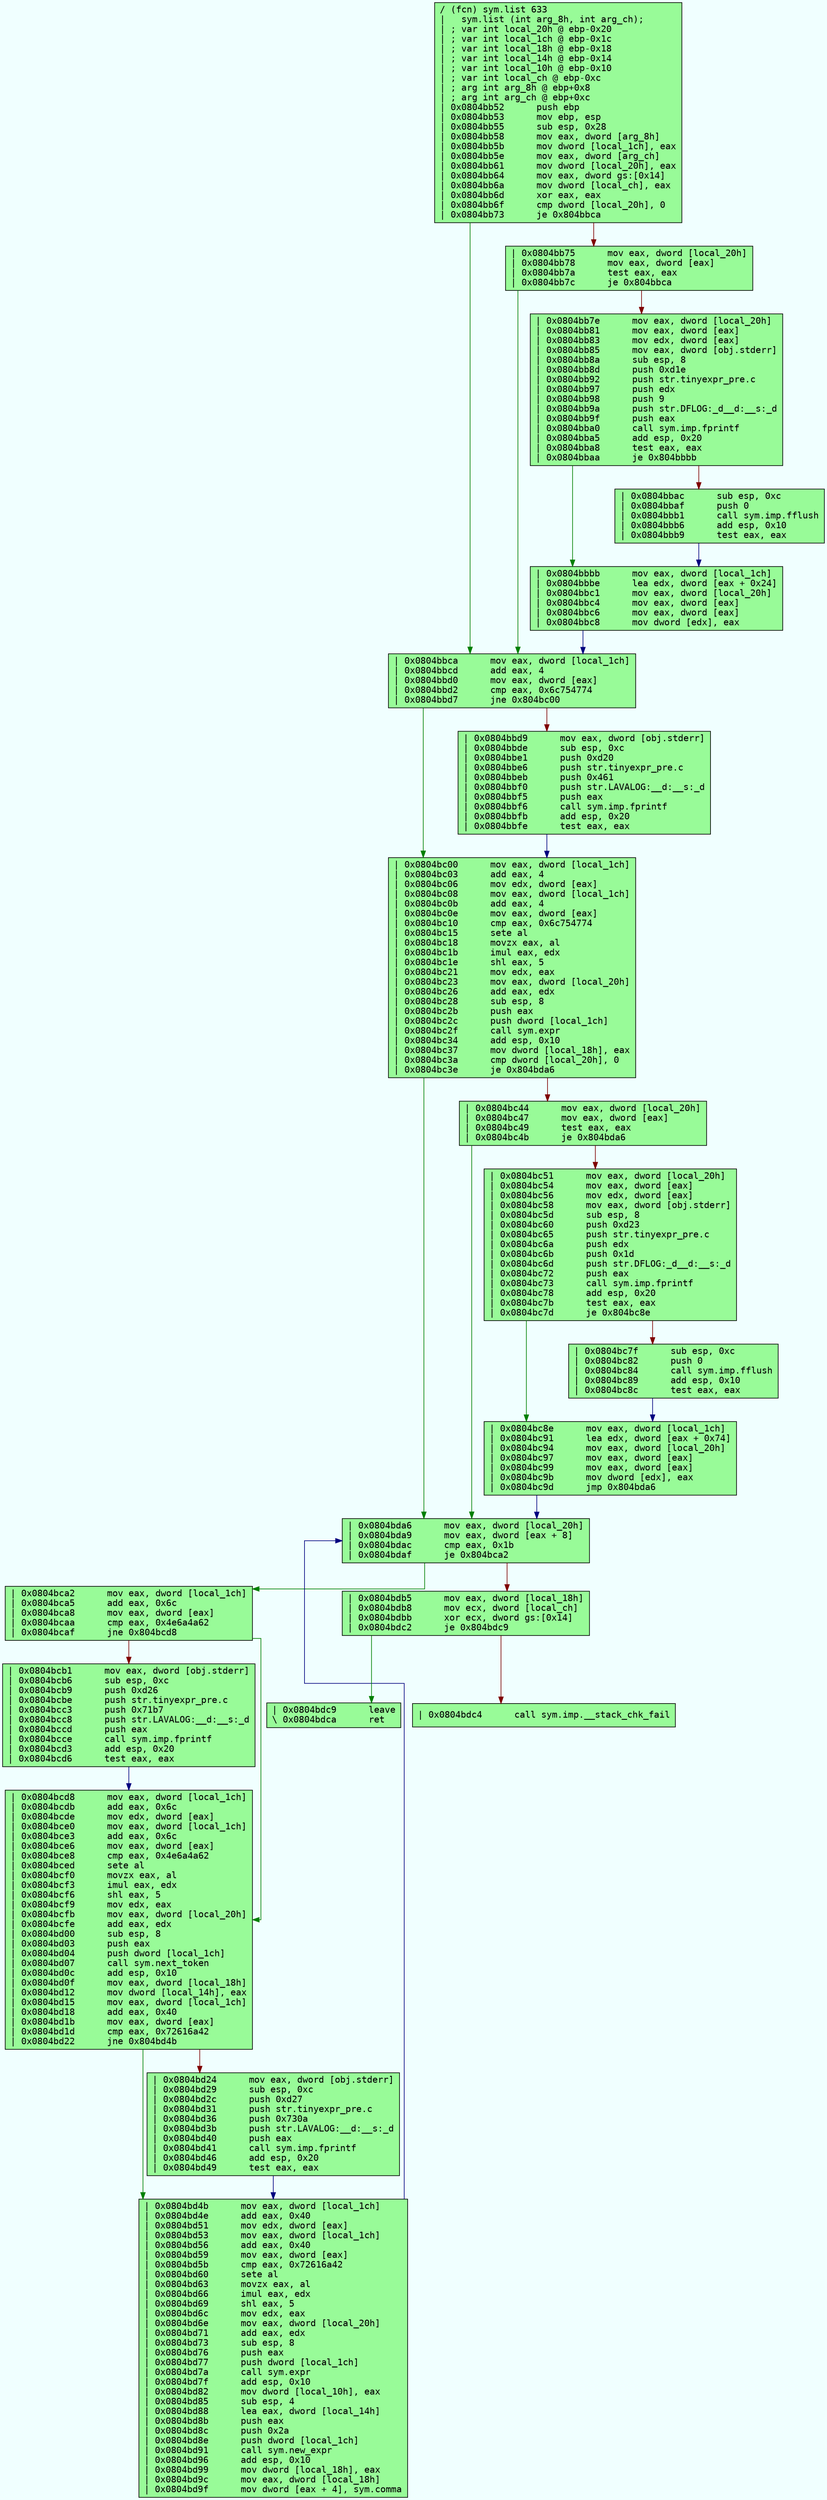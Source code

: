 digraph code {
	graph [bgcolor=azure fontsize=8 fontname="Courier" splines="ortho"];
	node [fillcolor=gray style=filled shape=box];
	edge [arrowhead="normal"];
	"0x0804bb52" -> "0x0804bbca" [color="#007f00"];
	"0x0804bb52" -> "0x0804bb75" [color="#7f0000"];
	"0x0804bb52" [URL="sym.list/0x0804bb52", fillcolor="palegreen",color="black", fontname="Courier",label="/ (fcn) sym.list 633\l|   sym.list (int arg_8h, int arg_ch);\l| ; var int local_20h @ ebp-0x20\l| ; var int local_1ch @ ebp-0x1c\l| ; var int local_18h @ ebp-0x18\l| ; var int local_14h @ ebp-0x14\l| ; var int local_10h @ ebp-0x10\l| ; var int local_ch @ ebp-0xc\l| ; arg int arg_8h @ ebp+0x8\l| ; arg int arg_ch @ ebp+0xc\l| 0x0804bb52      push ebp\l| 0x0804bb53      mov ebp, esp\l| 0x0804bb55      sub esp, 0x28\l| 0x0804bb58      mov eax, dword [arg_8h]\l| 0x0804bb5b      mov dword [local_1ch], eax\l| 0x0804bb5e      mov eax, dword [arg_ch]\l| 0x0804bb61      mov dword [local_20h], eax\l| 0x0804bb64      mov eax, dword gs:[0x14]\l| 0x0804bb6a      mov dword [local_ch], eax\l| 0x0804bb6d      xor eax, eax\l| 0x0804bb6f      cmp dword [local_20h], 0\l| 0x0804bb73      je 0x804bbca\l"]
	"0x0804bb75" -> "0x0804bbca" [color="#007f00"];
	"0x0804bb75" -> "0x0804bb7e" [color="#7f0000"];
	"0x0804bb75" [URL="sym.list/0x0804bb75", fillcolor="palegreen",color="black", fontname="Courier",label="| 0x0804bb75      mov eax, dword [local_20h]\l| 0x0804bb78      mov eax, dword [eax]\l| 0x0804bb7a      test eax, eax\l| 0x0804bb7c      je 0x804bbca\l"]
	"0x0804bb7e" -> "0x0804bbbb" [color="#007f00"];
	"0x0804bb7e" -> "0x0804bbac" [color="#7f0000"];
	"0x0804bb7e" [URL="sym.list/0x0804bb7e", fillcolor="palegreen",color="black", fontname="Courier",label="| 0x0804bb7e      mov eax, dword [local_20h]\l| 0x0804bb81      mov eax, dword [eax]\l| 0x0804bb83      mov edx, dword [eax]\l| 0x0804bb85      mov eax, dword [obj.stderr]\l| 0x0804bb8a      sub esp, 8\l| 0x0804bb8d      push 0xd1e\l| 0x0804bb92      push str.tinyexpr_pre.c\l| 0x0804bb97      push edx\l| 0x0804bb98      push 9\l| 0x0804bb9a      push str.DFLOG:_d__d:__s:_d\l| 0x0804bb9f      push eax\l| 0x0804bba0      call sym.imp.fprintf\l| 0x0804bba5      add esp, 0x20\l| 0x0804bba8      test eax, eax\l| 0x0804bbaa      je 0x804bbbb\l"]
	"0x0804bbac" -> "0x0804bbbb" [color="#00007f"];
	"0x0804bbac" [URL="sym.list/0x0804bbac", fillcolor="palegreen",color="black", fontname="Courier",label="| 0x0804bbac      sub esp, 0xc\l| 0x0804bbaf      push 0\l| 0x0804bbb1      call sym.imp.fflush\l| 0x0804bbb6      add esp, 0x10\l| 0x0804bbb9      test eax, eax\l"]
	"0x0804bbbb" -> "0x0804bbca" [color="#00007f"];
	"0x0804bbbb" [URL="sym.list/0x0804bbbb", fillcolor="palegreen",color="black", fontname="Courier",label="| 0x0804bbbb      mov eax, dword [local_1ch]\l| 0x0804bbbe      lea edx, dword [eax + 0x24]\l| 0x0804bbc1      mov eax, dword [local_20h]\l| 0x0804bbc4      mov eax, dword [eax]\l| 0x0804bbc6      mov eax, dword [eax]\l| 0x0804bbc8      mov dword [edx], eax\l"]
	"0x0804bbca" -> "0x0804bc00" [color="#007f00"];
	"0x0804bbca" -> "0x0804bbd9" [color="#7f0000"];
	"0x0804bbca" [URL="sym.list/0x0804bbca", fillcolor="palegreen",color="black", fontname="Courier",label="| 0x0804bbca      mov eax, dword [local_1ch]\l| 0x0804bbcd      add eax, 4\l| 0x0804bbd0      mov eax, dword [eax]\l| 0x0804bbd2      cmp eax, 0x6c754774\l| 0x0804bbd7      jne 0x804bc00\l"]
	"0x0804bbd9" -> "0x0804bc00" [color="#00007f"];
	"0x0804bbd9" [URL="sym.list/0x0804bbd9", fillcolor="palegreen",color="black", fontname="Courier",label="| 0x0804bbd9      mov eax, dword [obj.stderr]\l| 0x0804bbde      sub esp, 0xc\l| 0x0804bbe1      push 0xd20\l| 0x0804bbe6      push str.tinyexpr_pre.c\l| 0x0804bbeb      push 0x461\l| 0x0804bbf0      push str.LAVALOG:__d:__s:_d\l| 0x0804bbf5      push eax\l| 0x0804bbf6      call sym.imp.fprintf\l| 0x0804bbfb      add esp, 0x20\l| 0x0804bbfe      test eax, eax\l"]
	"0x0804bc00" -> "0x0804bda6" [color="#007f00"];
	"0x0804bc00" -> "0x0804bc44" [color="#7f0000"];
	"0x0804bc00" [URL="sym.list/0x0804bc00", fillcolor="palegreen",color="black", fontname="Courier",label="| 0x0804bc00      mov eax, dword [local_1ch]\l| 0x0804bc03      add eax, 4\l| 0x0804bc06      mov edx, dword [eax]\l| 0x0804bc08      mov eax, dword [local_1ch]\l| 0x0804bc0b      add eax, 4\l| 0x0804bc0e      mov eax, dword [eax]\l| 0x0804bc10      cmp eax, 0x6c754774\l| 0x0804bc15      sete al\l| 0x0804bc18      movzx eax, al\l| 0x0804bc1b      imul eax, edx\l| 0x0804bc1e      shl eax, 5\l| 0x0804bc21      mov edx, eax\l| 0x0804bc23      mov eax, dword [local_20h]\l| 0x0804bc26      add eax, edx\l| 0x0804bc28      sub esp, 8\l| 0x0804bc2b      push eax\l| 0x0804bc2c      push dword [local_1ch]\l| 0x0804bc2f      call sym.expr\l| 0x0804bc34      add esp, 0x10\l| 0x0804bc37      mov dword [local_18h], eax\l| 0x0804bc3a      cmp dword [local_20h], 0\l| 0x0804bc3e      je 0x804bda6\l"]
	"0x0804bc44" -> "0x0804bda6" [color="#007f00"];
	"0x0804bc44" -> "0x0804bc51" [color="#7f0000"];
	"0x0804bc44" [URL="sym.list/0x0804bc44", fillcolor="palegreen",color="black", fontname="Courier",label="| 0x0804bc44      mov eax, dword [local_20h]\l| 0x0804bc47      mov eax, dword [eax]\l| 0x0804bc49      test eax, eax\l| 0x0804bc4b      je 0x804bda6\l"]
	"0x0804bc51" -> "0x0804bc8e" [color="#007f00"];
	"0x0804bc51" -> "0x0804bc7f" [color="#7f0000"];
	"0x0804bc51" [URL="sym.list/0x0804bc51", fillcolor="palegreen",color="black", fontname="Courier",label="| 0x0804bc51      mov eax, dword [local_20h]\l| 0x0804bc54      mov eax, dword [eax]\l| 0x0804bc56      mov edx, dword [eax]\l| 0x0804bc58      mov eax, dword [obj.stderr]\l| 0x0804bc5d      sub esp, 8\l| 0x0804bc60      push 0xd23\l| 0x0804bc65      push str.tinyexpr_pre.c\l| 0x0804bc6a      push edx\l| 0x0804bc6b      push 0x1d\l| 0x0804bc6d      push str.DFLOG:_d__d:__s:_d\l| 0x0804bc72      push eax\l| 0x0804bc73      call sym.imp.fprintf\l| 0x0804bc78      add esp, 0x20\l| 0x0804bc7b      test eax, eax\l| 0x0804bc7d      je 0x804bc8e\l"]
	"0x0804bc7f" -> "0x0804bc8e" [color="#00007f"];
	"0x0804bc7f" [URL="sym.list/0x0804bc7f", fillcolor="palegreen",color="black", fontname="Courier",label="| 0x0804bc7f      sub esp, 0xc\l| 0x0804bc82      push 0\l| 0x0804bc84      call sym.imp.fflush\l| 0x0804bc89      add esp, 0x10\l| 0x0804bc8c      test eax, eax\l"]
	"0x0804bc8e" -> "0x0804bda6" [color="#00007f"];
	"0x0804bc8e" [URL="sym.list/0x0804bc8e", fillcolor="palegreen",color="black", fontname="Courier",label="| 0x0804bc8e      mov eax, dword [local_1ch]\l| 0x0804bc91      lea edx, dword [eax + 0x74]\l| 0x0804bc94      mov eax, dword [local_20h]\l| 0x0804bc97      mov eax, dword [eax]\l| 0x0804bc99      mov eax, dword [eax]\l| 0x0804bc9b      mov dword [edx], eax\l| 0x0804bc9d      jmp 0x804bda6\l"]
	"0x0804bca2" -> "0x0804bcd8" [color="#007f00"];
	"0x0804bca2" -> "0x0804bcb1" [color="#7f0000"];
	"0x0804bca2" [URL="sym.list/0x0804bca2", fillcolor="palegreen",color="black", fontname="Courier",label="| 0x0804bca2      mov eax, dword [local_1ch]\l| 0x0804bca5      add eax, 0x6c\l| 0x0804bca8      mov eax, dword [eax]\l| 0x0804bcaa      cmp eax, 0x4e6a4a62\l| 0x0804bcaf      jne 0x804bcd8\l"]
	"0x0804bcb1" -> "0x0804bcd8" [color="#00007f"];
	"0x0804bcb1" [URL="sym.list/0x0804bcb1", fillcolor="palegreen",color="black", fontname="Courier",label="| 0x0804bcb1      mov eax, dword [obj.stderr]\l| 0x0804bcb6      sub esp, 0xc\l| 0x0804bcb9      push 0xd26\l| 0x0804bcbe      push str.tinyexpr_pre.c\l| 0x0804bcc3      push 0x71b7\l| 0x0804bcc8      push str.LAVALOG:__d:__s:_d\l| 0x0804bccd      push eax\l| 0x0804bcce      call sym.imp.fprintf\l| 0x0804bcd3      add esp, 0x20\l| 0x0804bcd6      test eax, eax\l"]
	"0x0804bcd8" -> "0x0804bd4b" [color="#007f00"];
	"0x0804bcd8" -> "0x0804bd24" [color="#7f0000"];
	"0x0804bcd8" [URL="sym.list/0x0804bcd8", fillcolor="palegreen",color="black", fontname="Courier",label="| 0x0804bcd8      mov eax, dword [local_1ch]\l| 0x0804bcdb      add eax, 0x6c\l| 0x0804bcde      mov edx, dword [eax]\l| 0x0804bce0      mov eax, dword [local_1ch]\l| 0x0804bce3      add eax, 0x6c\l| 0x0804bce6      mov eax, dword [eax]\l| 0x0804bce8      cmp eax, 0x4e6a4a62\l| 0x0804bced      sete al\l| 0x0804bcf0      movzx eax, al\l| 0x0804bcf3      imul eax, edx\l| 0x0804bcf6      shl eax, 5\l| 0x0804bcf9      mov edx, eax\l| 0x0804bcfb      mov eax, dword [local_20h]\l| 0x0804bcfe      add eax, edx\l| 0x0804bd00      sub esp, 8\l| 0x0804bd03      push eax\l| 0x0804bd04      push dword [local_1ch]\l| 0x0804bd07      call sym.next_token\l| 0x0804bd0c      add esp, 0x10\l| 0x0804bd0f      mov eax, dword [local_18h]\l| 0x0804bd12      mov dword [local_14h], eax\l| 0x0804bd15      mov eax, dword [local_1ch]\l| 0x0804bd18      add eax, 0x40\l| 0x0804bd1b      mov eax, dword [eax]\l| 0x0804bd1d      cmp eax, 0x72616a42\l| 0x0804bd22      jne 0x804bd4b\l"]
	"0x0804bd24" -> "0x0804bd4b" [color="#00007f"];
	"0x0804bd24" [URL="sym.list/0x0804bd24", fillcolor="palegreen",color="black", fontname="Courier",label="| 0x0804bd24      mov eax, dword [obj.stderr]\l| 0x0804bd29      sub esp, 0xc\l| 0x0804bd2c      push 0xd27\l| 0x0804bd31      push str.tinyexpr_pre.c\l| 0x0804bd36      push 0x730a\l| 0x0804bd3b      push str.LAVALOG:__d:__s:_d\l| 0x0804bd40      push eax\l| 0x0804bd41      call sym.imp.fprintf\l| 0x0804bd46      add esp, 0x20\l| 0x0804bd49      test eax, eax\l"]
	"0x0804bd4b" -> "0x0804bda6" [color="#00007f"];
	"0x0804bd4b" [URL="sym.list/0x0804bd4b", fillcolor="palegreen",color="black", fontname="Courier",label="| 0x0804bd4b      mov eax, dword [local_1ch]\l| 0x0804bd4e      add eax, 0x40\l| 0x0804bd51      mov edx, dword [eax]\l| 0x0804bd53      mov eax, dword [local_1ch]\l| 0x0804bd56      add eax, 0x40\l| 0x0804bd59      mov eax, dword [eax]\l| 0x0804bd5b      cmp eax, 0x72616a42\l| 0x0804bd60      sete al\l| 0x0804bd63      movzx eax, al\l| 0x0804bd66      imul eax, edx\l| 0x0804bd69      shl eax, 5\l| 0x0804bd6c      mov edx, eax\l| 0x0804bd6e      mov eax, dword [local_20h]\l| 0x0804bd71      add eax, edx\l| 0x0804bd73      sub esp, 8\l| 0x0804bd76      push eax\l| 0x0804bd77      push dword [local_1ch]\l| 0x0804bd7a      call sym.expr\l| 0x0804bd7f      add esp, 0x10\l| 0x0804bd82      mov dword [local_10h], eax\l| 0x0804bd85      sub esp, 4\l| 0x0804bd88      lea eax, dword [local_14h]\l| 0x0804bd8b      push eax\l| 0x0804bd8c      push 0x2a\l| 0x0804bd8e      push dword [local_1ch]\l| 0x0804bd91      call sym.new_expr\l| 0x0804bd96      add esp, 0x10\l| 0x0804bd99      mov dword [local_18h], eax\l| 0x0804bd9c      mov eax, dword [local_18h]\l| 0x0804bd9f      mov dword [eax + 4], sym.comma\l"]
	"0x0804bda6" -> "0x0804bca2" [color="#007f00"];
	"0x0804bda6" -> "0x0804bdb5" [color="#7f0000"];
	"0x0804bda6" [URL="sym.list/0x0804bda6", fillcolor="palegreen",color="black", fontname="Courier",label="| 0x0804bda6      mov eax, dword [local_20h]\l| 0x0804bda9      mov eax, dword [eax + 8]\l| 0x0804bdac      cmp eax, 0x1b\l| 0x0804bdaf      je 0x804bca2\l"]
	"0x0804bdb5" -> "0x0804bdc9" [color="#007f00"];
	"0x0804bdb5" -> "0x0804bdc4" [color="#7f0000"];
	"0x0804bdb5" [URL="sym.list/0x0804bdb5", fillcolor="palegreen",color="black", fontname="Courier",label="| 0x0804bdb5      mov eax, dword [local_18h]\l| 0x0804bdb8      mov ecx, dword [local_ch]\l| 0x0804bdbb      xor ecx, dword gs:[0x14]\l| 0x0804bdc2      je 0x804bdc9\l"]
	"0x0804bdc4" [URL="sym.list/0x0804bdc4", fillcolor="palegreen",color="black", fontname="Courier",label="| 0x0804bdc4      call sym.imp.__stack_chk_fail\l"]
	"0x0804bdc9" [URL="sym.list/0x0804bdc9", fillcolor="palegreen",color="black", fontname="Courier",label="| 0x0804bdc9      leave\l\\ 0x0804bdca      ret\l"]
}
